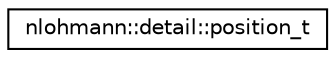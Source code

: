 digraph "Graphical Class Hierarchy"
{
 // LATEX_PDF_SIZE
  edge [fontname="Helvetica",fontsize="10",labelfontname="Helvetica",labelfontsize="10"];
  node [fontname="Helvetica",fontsize="10",shape=record];
  rankdir="LR";
  Node0 [label="nlohmann::detail::position_t",height=0.2,width=0.4,color="black", fillcolor="white", style="filled",URL="$d6/d02/structnlohmann_1_1detail_1_1position__t.html",tooltip="struct to capture the start position of the current token"];
}
